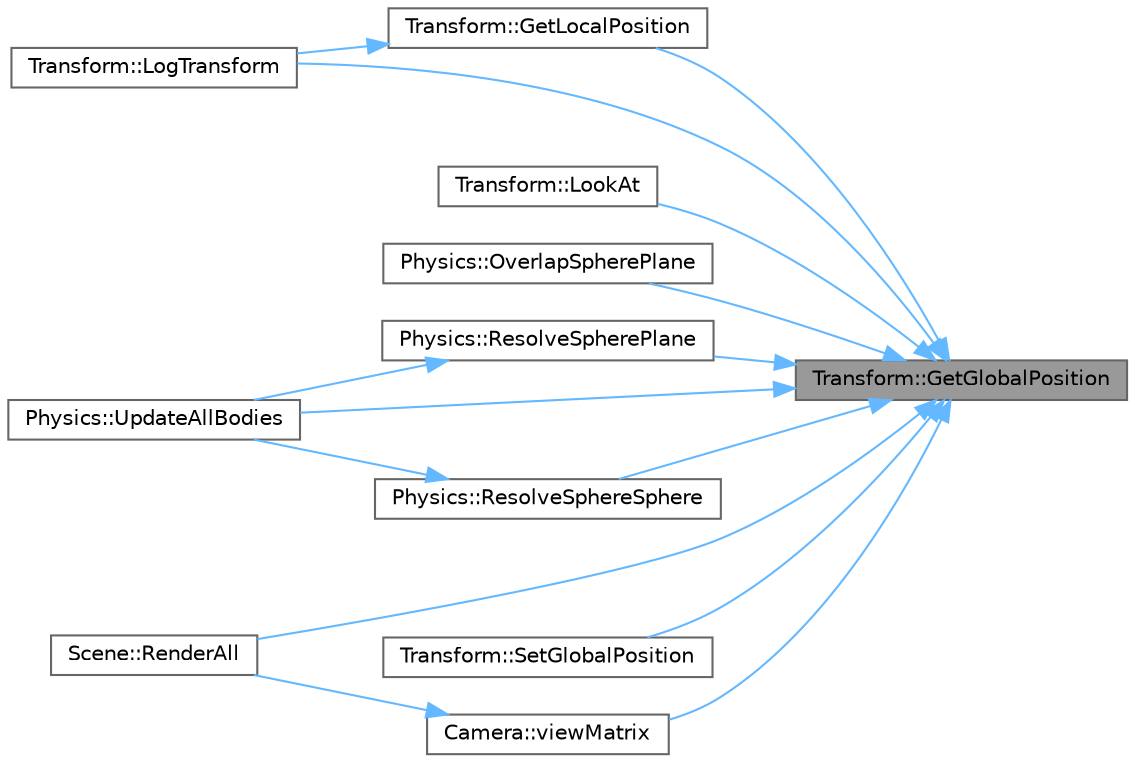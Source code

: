 digraph "Transform::GetGlobalPosition"
{
 // LATEX_PDF_SIZE
  bgcolor="transparent";
  edge [fontname=Helvetica,fontsize=10,labelfontname=Helvetica,labelfontsize=10];
  node [fontname=Helvetica,fontsize=10,shape=box,height=0.2,width=0.4];
  rankdir="RL";
  Node1 [label="Transform::GetGlobalPosition",height=0.2,width=0.4,color="gray40", fillcolor="grey60", style="filled", fontcolor="black",tooltip="Gets the global position of this transform"];
  Node1 -> Node2 [dir="back",color="steelblue1",style="solid"];
  Node2 [label="Transform::GetLocalPosition",height=0.2,width=0.4,color="grey40", fillcolor="white", style="filled",URL="$class_transform.html#a33af40ed4be147c94673ce1b6f445c76",tooltip="Gets the position of this transform relative to its parent"];
  Node2 -> Node3 [dir="back",color="steelblue1",style="solid"];
  Node3 [label="Transform::LogTransform",height=0.2,width=0.4,color="grey40", fillcolor="white", style="filled",URL="$class_transform.html#ac9c40f5472213803d5143a0fa0338c32",tooltip="Output the values of matrix"];
  Node1 -> Node3 [dir="back",color="steelblue1",style="solid"];
  Node1 -> Node4 [dir="back",color="steelblue1",style="solid"];
  Node4 [label="Transform::LookAt",height=0.2,width=0.4,color="grey40", fillcolor="white", style="filled",URL="$class_transform.html#ac6fb2b3d5ac6c319fb1f66c2ecdbb8dc",tooltip="Points this transform at a given point"];
  Node1 -> Node5 [dir="back",color="steelblue1",style="solid"];
  Node5 [label="Physics::OverlapSpherePlane",height=0.2,width=0.4,color="grey40", fillcolor="white", style="filled",URL="$class_physics.html#a2da5a63c31a377c4feb2fb20e23aea09",tooltip="Checks if a sphere is overlapping a plane, and depenetrates"];
  Node1 -> Node6 [dir="back",color="steelblue1",style="solid"];
  Node6 [label="Scene::RenderAll",height=0.2,width=0.4,color="grey40", fillcolor="white", style="filled",URL="$class_scene.html#af1231c8f794238d9fb79e5f413e0108f",tooltip="Draw all gameObjects using cameras[0] as a camera, accounting for all lights"];
  Node1 -> Node7 [dir="back",color="steelblue1",style="solid"];
  Node7 [label="Physics::ResolveSpherePlane",height=0.2,width=0.4,color="grey40", fillcolor="white", style="filled",URL="$class_physics.html#a736d261010f60931a23fb0ce91700225",tooltip="Resolves a collision between one sphere RigidBody and one plane RigidBody"];
  Node7 -> Node8 [dir="back",color="steelblue1",style="solid"];
  Node8 [label="Physics::UpdateAllBodies",height=0.2,width=0.4,color="grey40", fillcolor="white", style="filled",URL="$class_physics.html#a5dcd928dfbdca3feaefc1d9ca070683a",tooltip="Executes the physics tick on all physics objects in vector"];
  Node1 -> Node9 [dir="back",color="steelblue1",style="solid"];
  Node9 [label="Physics::ResolveSphereSphere",height=0.2,width=0.4,color="grey40", fillcolor="white", style="filled",URL="$class_physics.html#aa343c30848ec0030d0c73719cbcabc05",tooltip="Resolves a collision between two sphere Rigidbodies"];
  Node9 -> Node8 [dir="back",color="steelblue1",style="solid"];
  Node1 -> Node10 [dir="back",color="steelblue1",style="solid"];
  Node10 [label="Transform::SetGlobalPosition",height=0.2,width=0.4,color="grey40", fillcolor="white", style="filled",URL="$class_transform.html#a84f405e90c451a5bba7625446aa4c17b",tooltip="Sets the position of our matrix, disregarding rotation and parents"];
  Node1 -> Node8 [dir="back",color="steelblue1",style="solid"];
  Node1 -> Node11 [dir="back",color="steelblue1",style="solid"];
  Node11 [label="Camera::viewMatrix",height=0.2,width=0.4,color="grey40", fillcolor="white", style="filled",URL="$class_camera.html#ade59c8e9e1ccf81c92d69722ed070718",tooltip="Uses glm::lookAt to build a view matrix from cameraTransform"];
  Node11 -> Node6 [dir="back",color="steelblue1",style="solid"];
}
